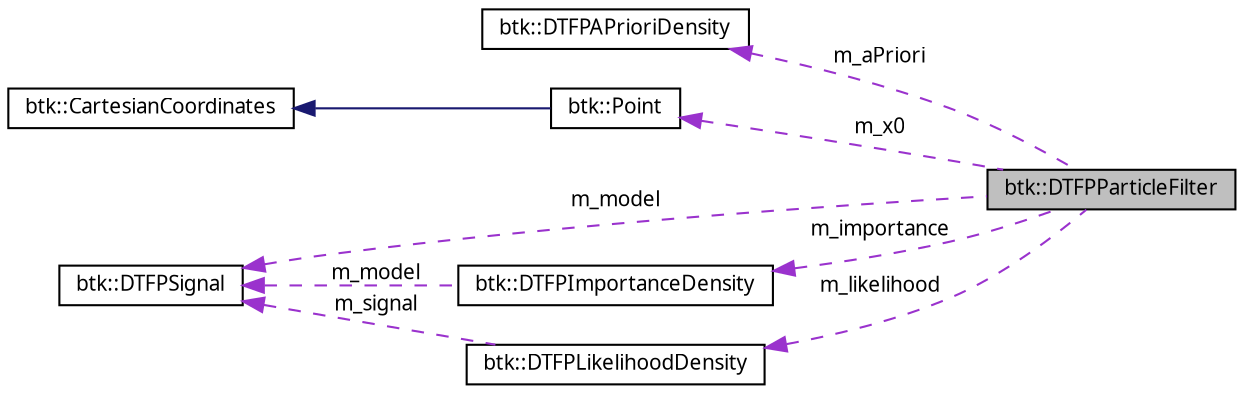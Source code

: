 digraph G
{
  edge [fontname="FreeSans.ttf",fontsize="10",labelfontname="FreeSans.ttf",labelfontsize="10"];
  node [fontname="FreeSans.ttf",fontsize="10",shape=record];
  rankdir=LR;
  Node1 [label="btk::DTFPParticleFilter",height=0.2,width=0.4,color="black", fillcolor="grey75", style="filled" fontcolor="black"];
  Node2 -> Node1 [dir=back,color="darkorchid3",fontsize="10",style="dashed",label="m_aPriori",fontname="FreeSans.ttf"];
  Node2 [label="btk::DTFPAPrioriDensity",height=0.2,width=0.4,color="black", fillcolor="white", style="filled",URL="$classbtk_1_1_d_t_f_p_a_priori_density.html"];
  Node3 -> Node1 [dir=back,color="darkorchid3",fontsize="10",style="dashed",label="m_x0",fontname="FreeSans.ttf"];
  Node3 [label="btk::Point",height=0.2,width=0.4,color="black", fillcolor="white", style="filled",URL="$classbtk_1_1_point.html",tooltip="Point in 3D space."];
  Node4 -> Node3 [dir=back,color="midnightblue",fontsize="10",style="solid",fontname="FreeSans.ttf"];
  Node4 [label="btk::CartesianCoordinates",height=0.2,width=0.4,color="black", fillcolor="white", style="filled",URL="$classbtk_1_1_cartesian_coordinates.html",tooltip="Cartesian coordinates."];
  Node5 -> Node1 [dir=back,color="darkorchid3",fontsize="10",style="dashed",label="m_importance",fontname="FreeSans.ttf"];
  Node5 [label="btk::DTFPImportanceDensity",height=0.2,width=0.4,color="black", fillcolor="white", style="filled",URL="$classbtk_1_1_d_t_f_p_importance_density.html"];
  Node6 -> Node5 [dir=back,color="darkorchid3",fontsize="10",style="dashed",label="m_model",fontname="FreeSans.ttf"];
  Node6 [label="btk::DTFPSignal",height=0.2,width=0.4,color="black", fillcolor="white", style="filled",URL="$classbtk_1_1_d_t_f_p_signal.html"];
  Node7 -> Node1 [dir=back,color="darkorchid3",fontsize="10",style="dashed",label="m_likelihood",fontname="FreeSans.ttf"];
  Node7 [label="btk::DTFPLikelihoodDensity",height=0.2,width=0.4,color="black", fillcolor="white", style="filled",URL="$classbtk_1_1_d_t_f_p_likelihood_density.html"];
  Node6 -> Node7 [dir=back,color="darkorchid3",fontsize="10",style="dashed",label="m_signal",fontname="FreeSans.ttf"];
  Node6 -> Node1 [dir=back,color="darkorchid3",fontsize="10",style="dashed",label="m_model",fontname="FreeSans.ttf"];
}
